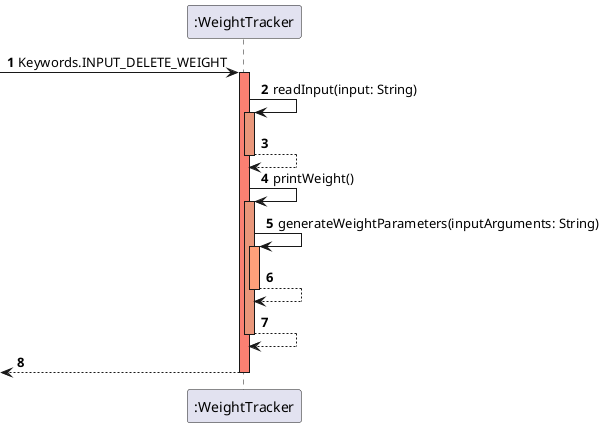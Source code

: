@startuml
'https://plantuml.com/sequence-diagram

autonumber

participant ":WeightTracker"

->":WeightTracker" : Keywords.INPUT_DELETE_WEIGHT
activate ":WeightTracker" #Salmon
":WeightTracker"->":WeightTracker" : readInput(input: String)
activate ":WeightTracker" #DarkSalmon
return
":WeightTracker"->":WeightTracker" : printWeight()
activate ":WeightTracker" #DarkSalmon
":WeightTracker"->":WeightTracker" : generateWeightParameters(inputArguments: String)
activate ":WeightTracker" #LightSalmon
return
return
return
@enduml
